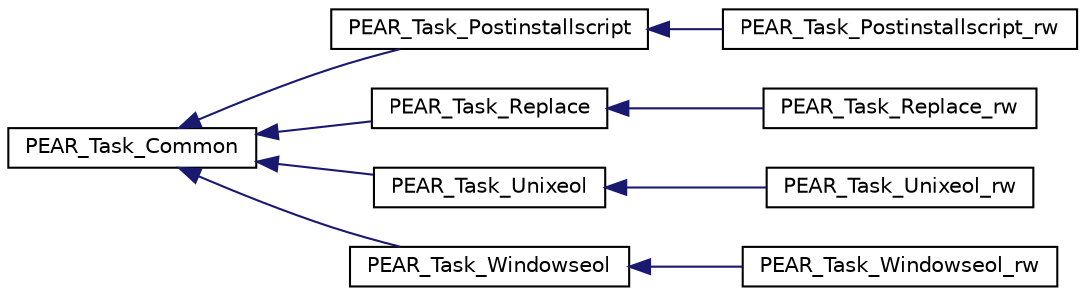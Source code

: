 digraph "Graphical Class Hierarchy"
{
 // LATEX_PDF_SIZE
  edge [fontname="Helvetica",fontsize="10",labelfontname="Helvetica",labelfontsize="10"];
  node [fontname="Helvetica",fontsize="10",shape=record];
  rankdir="LR";
  Node0 [label="PEAR_Task_Common",height=0.2,width=0.4,color="black", fillcolor="white", style="filled",URL="$classPEAR__Task__Common.html",tooltip=" "];
  Node0 -> Node1 [dir="back",color="midnightblue",fontsize="10",style="solid",fontname="Helvetica"];
  Node1 [label="PEAR_Task_Postinstallscript",height=0.2,width=0.4,color="black", fillcolor="white", style="filled",URL="$classPEAR__Task__Postinstallscript.html",tooltip=" "];
  Node1 -> Node2 [dir="back",color="midnightblue",fontsize="10",style="solid",fontname="Helvetica"];
  Node2 [label="PEAR_Task_Postinstallscript_rw",height=0.2,width=0.4,color="black", fillcolor="white", style="filled",URL="$classPEAR__Task__Postinstallscript__rw.html",tooltip=" "];
  Node0 -> Node3 [dir="back",color="midnightblue",fontsize="10",style="solid",fontname="Helvetica"];
  Node3 [label="PEAR_Task_Replace",height=0.2,width=0.4,color="black", fillcolor="white", style="filled",URL="$classPEAR__Task__Replace.html",tooltip=" "];
  Node3 -> Node4 [dir="back",color="midnightblue",fontsize="10",style="solid",fontname="Helvetica"];
  Node4 [label="PEAR_Task_Replace_rw",height=0.2,width=0.4,color="black", fillcolor="white", style="filled",URL="$classPEAR__Task__Replace__rw.html",tooltip=" "];
  Node0 -> Node5 [dir="back",color="midnightblue",fontsize="10",style="solid",fontname="Helvetica"];
  Node5 [label="PEAR_Task_Unixeol",height=0.2,width=0.4,color="black", fillcolor="white", style="filled",URL="$classPEAR__Task__Unixeol.html",tooltip=" "];
  Node5 -> Node6 [dir="back",color="midnightblue",fontsize="10",style="solid",fontname="Helvetica"];
  Node6 [label="PEAR_Task_Unixeol_rw",height=0.2,width=0.4,color="black", fillcolor="white", style="filled",URL="$classPEAR__Task__Unixeol__rw.html",tooltip=" "];
  Node0 -> Node7 [dir="back",color="midnightblue",fontsize="10",style="solid",fontname="Helvetica"];
  Node7 [label="PEAR_Task_Windowseol",height=0.2,width=0.4,color="black", fillcolor="white", style="filled",URL="$classPEAR__Task__Windowseol.html",tooltip=" "];
  Node7 -> Node8 [dir="back",color="midnightblue",fontsize="10",style="solid",fontname="Helvetica"];
  Node8 [label="PEAR_Task_Windowseol_rw",height=0.2,width=0.4,color="black", fillcolor="white", style="filled",URL="$classPEAR__Task__Windowseol__rw.html",tooltip=" "];
}
